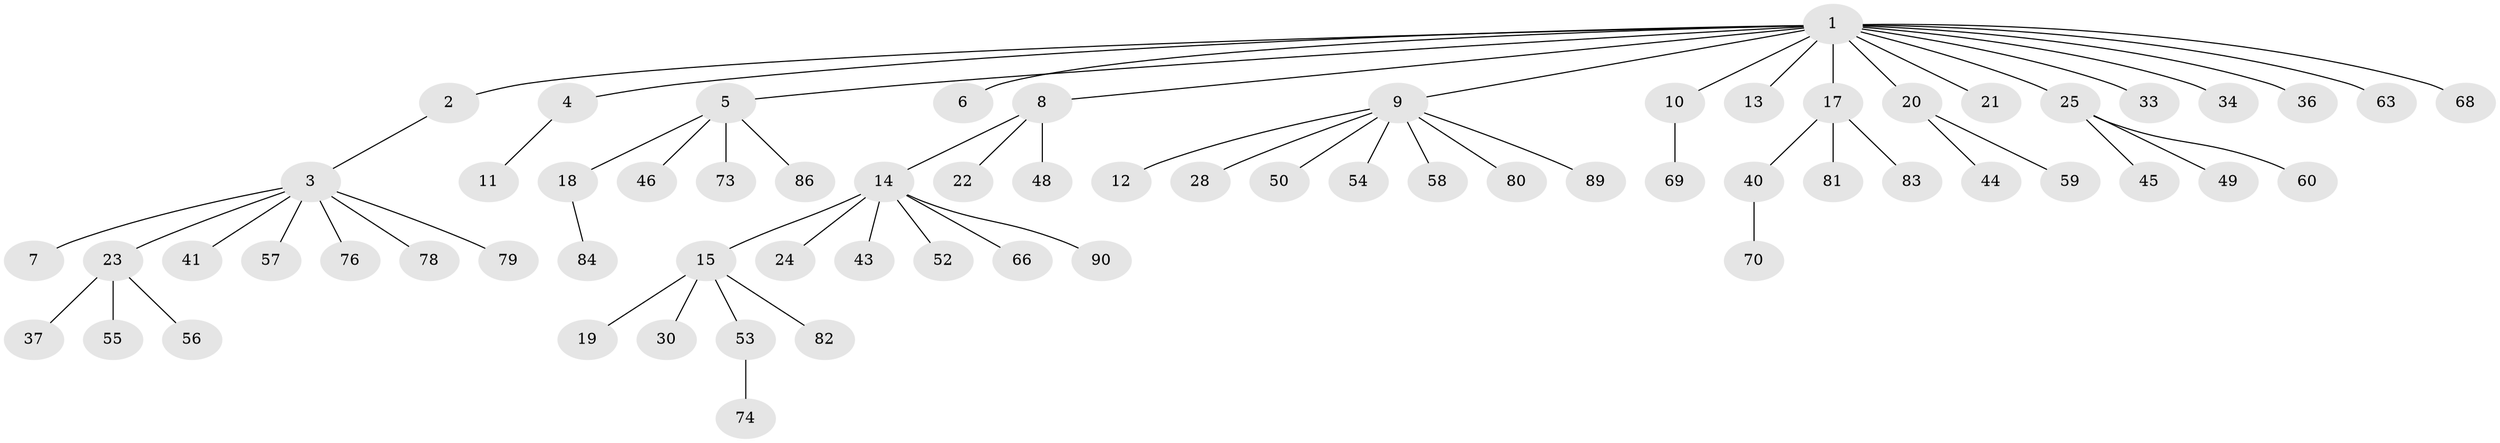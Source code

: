 // Generated by graph-tools (version 1.1) at 2025/23/03/03/25 07:23:53]
// undirected, 66 vertices, 65 edges
graph export_dot {
graph [start="1"]
  node [color=gray90,style=filled];
  1 [super="+16"];
  2 [super="+29"];
  3 [super="+26"];
  4;
  5 [super="+67"];
  6;
  7 [super="+77"];
  8 [super="+72"];
  9 [super="+65"];
  10 [super="+27"];
  11 [super="+51"];
  12 [super="+62"];
  13;
  14 [super="+31"];
  15 [super="+85"];
  17 [super="+71"];
  18 [super="+38"];
  19 [super="+87"];
  20 [super="+35"];
  21;
  22;
  23 [super="+61"];
  24 [super="+32"];
  25 [super="+47"];
  28;
  30;
  33 [super="+64"];
  34 [super="+42"];
  36 [super="+39"];
  37;
  40;
  41;
  43;
  44;
  45;
  46;
  48;
  49;
  50;
  52;
  53 [super="+75"];
  54;
  55;
  56;
  57;
  58;
  59;
  60;
  63;
  66;
  68;
  69;
  70;
  73;
  74;
  76;
  78;
  79;
  80 [super="+88"];
  81;
  82;
  83;
  84;
  86;
  89;
  90;
  1 -- 2;
  1 -- 4;
  1 -- 5;
  1 -- 6;
  1 -- 8;
  1 -- 9;
  1 -- 10;
  1 -- 13;
  1 -- 17;
  1 -- 20;
  1 -- 21;
  1 -- 25;
  1 -- 33;
  1 -- 34;
  1 -- 36;
  1 -- 63;
  1 -- 68;
  2 -- 3;
  3 -- 7;
  3 -- 23;
  3 -- 76;
  3 -- 41;
  3 -- 57;
  3 -- 78;
  3 -- 79;
  4 -- 11;
  5 -- 18;
  5 -- 46;
  5 -- 73;
  5 -- 86;
  8 -- 14;
  8 -- 22;
  8 -- 48;
  9 -- 12;
  9 -- 28;
  9 -- 50;
  9 -- 54;
  9 -- 58;
  9 -- 80;
  9 -- 89;
  10 -- 69;
  14 -- 15;
  14 -- 24;
  14 -- 43;
  14 -- 52;
  14 -- 66;
  14 -- 90;
  15 -- 19;
  15 -- 30;
  15 -- 53;
  15 -- 82;
  17 -- 40;
  17 -- 81;
  17 -- 83;
  18 -- 84;
  20 -- 44;
  20 -- 59;
  23 -- 37;
  23 -- 55;
  23 -- 56;
  25 -- 45;
  25 -- 60;
  25 -- 49;
  40 -- 70;
  53 -- 74;
}
